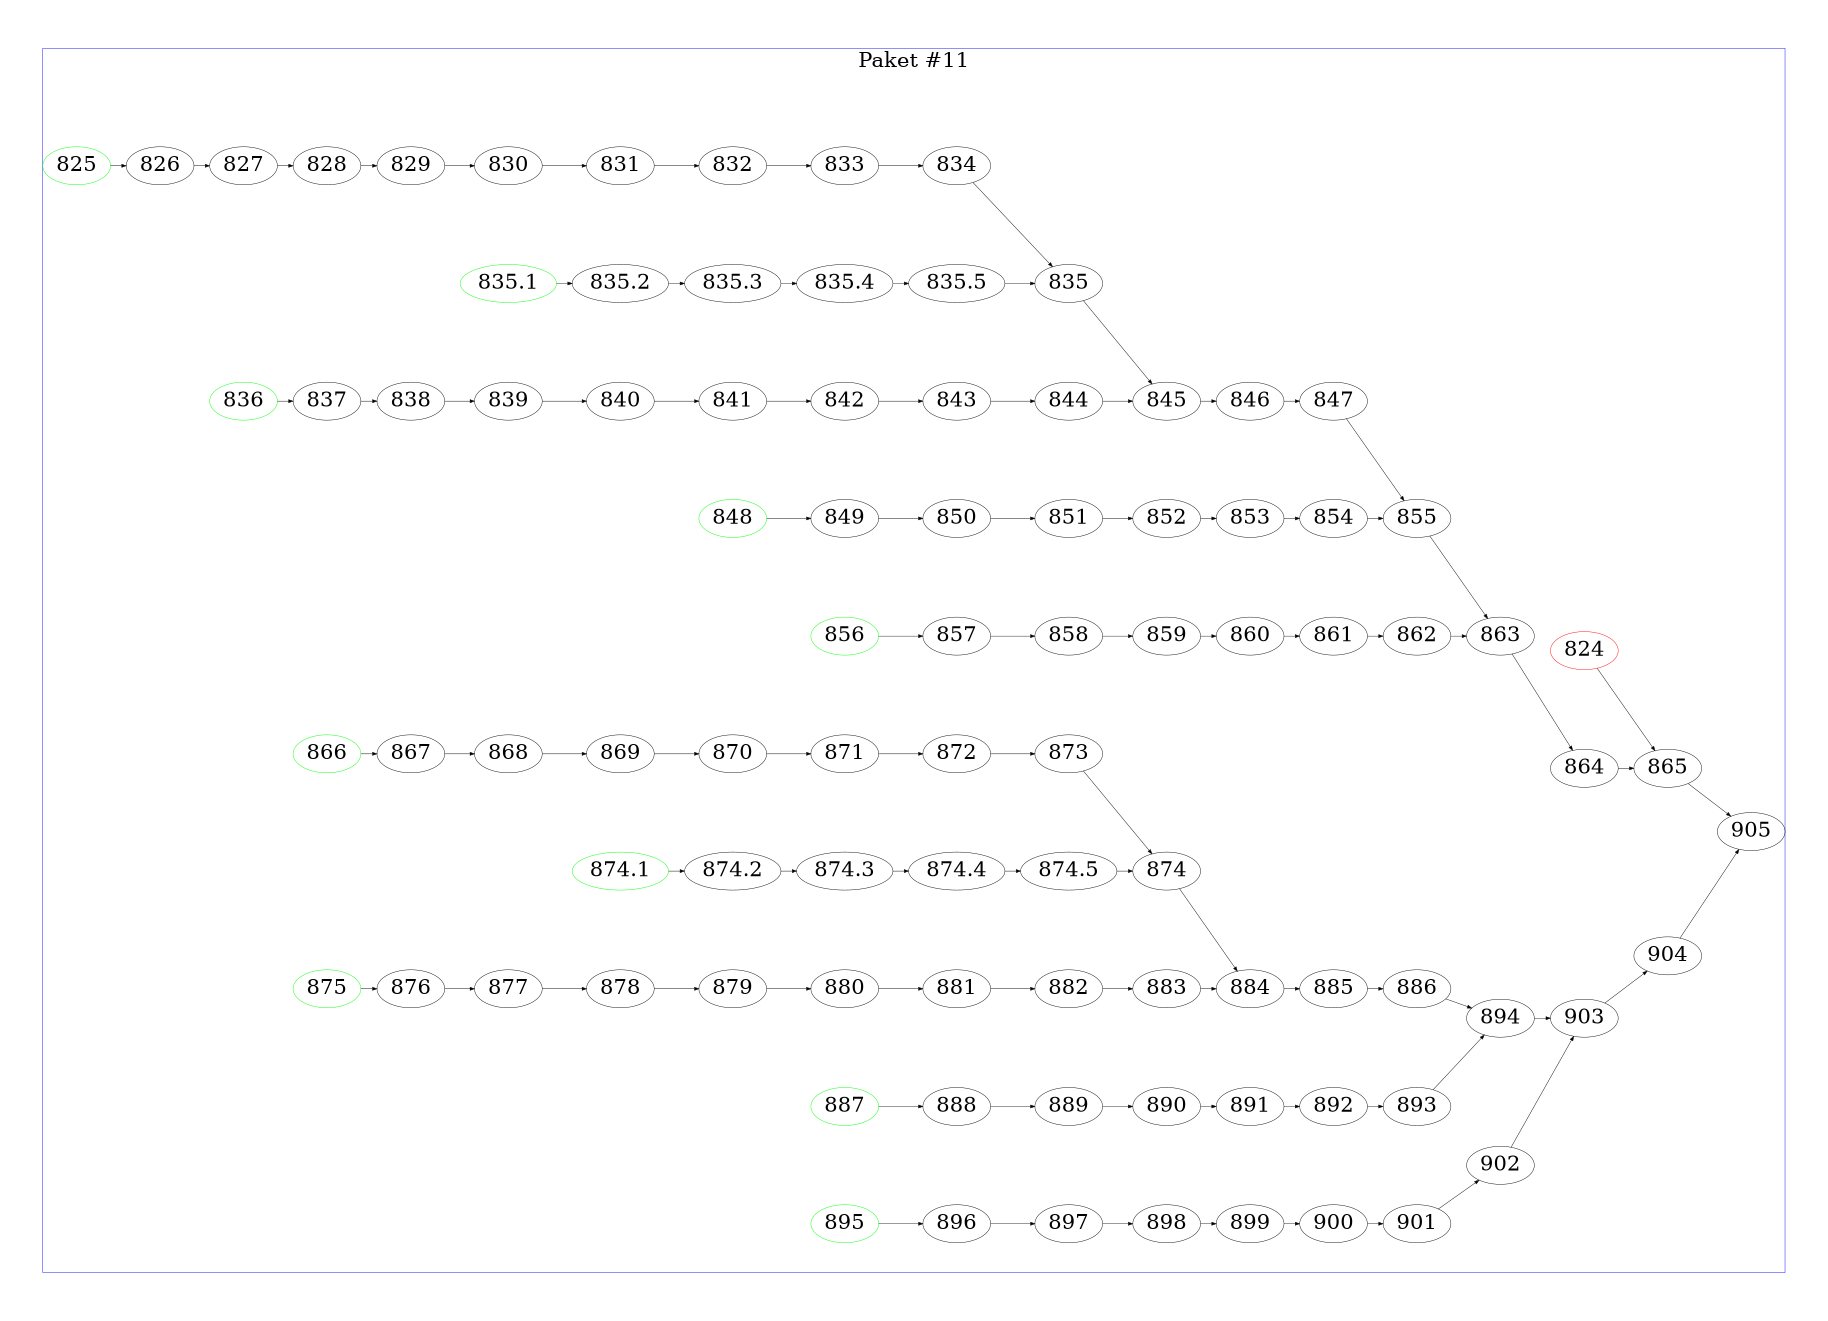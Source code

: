 digraph paket11 {
    rankdir=LR;
    ratio="fill";
    size="11.7,8.3!";
    margin=0.25;
    fontsize="48";
    node [fontsize="48"];

824 [color=red];
    825 [color=green];
835.1 [color=green];
836 [color=green];
848 [color=green];
856 [color=green];
866 [color=green];
874.1 [color=green];
875 [color=green];
887 [color=green];
895 [color=green];

    subgraph cluster_11 {
        label = "Paket #11"
        color = blue

        824 -> 865;
        825 -> 826 -> 827 -> 828 -> 829 -> 830 -> 831 -> 832 -> 833 -> 834 -> 835;
        835.1 -> 835.2 -> 835.3 -> 835.4 -> 835.5 -> 835 -> 845;
        836 -> 837 -> 838 -> 839 -> 840 -> 841 -> 842 -> 843 -> 844 -> 845 -> 846 -> 847 -> 855;
        848 -> 849 -> 850 -> 851 -> 852 -> 853 -> 854 -> 855 -> 863;
        856 -> 857 -> 858 -> 859 -> 860 -> 861 -> 862 -> 863 -> 864 -> 865 -> 905;

        866 -> 867 -> 868 -> 869 -> 870 -> 871 -> 872 -> 873 -> 874 -> 884;
        874.1 -> 874.2 -> 874.3 -> 874.4 -> 874.5 -> 874;
        875 -> 876 -> 877 -> 878 -> 879 -> 880 -> 881 -> 882 -> 883 -> 884 -> 885 -> 886 -> 894;
        887 -> 888 -> 889 -> 890 -> 891 -> 892 -> 893 -> 894 -> 903;
        895 -> 896 -> 897 -> 898 -> 899 -> 900 -> 901 -> 902 -> 903 -> 904 -> 905
    }

}
